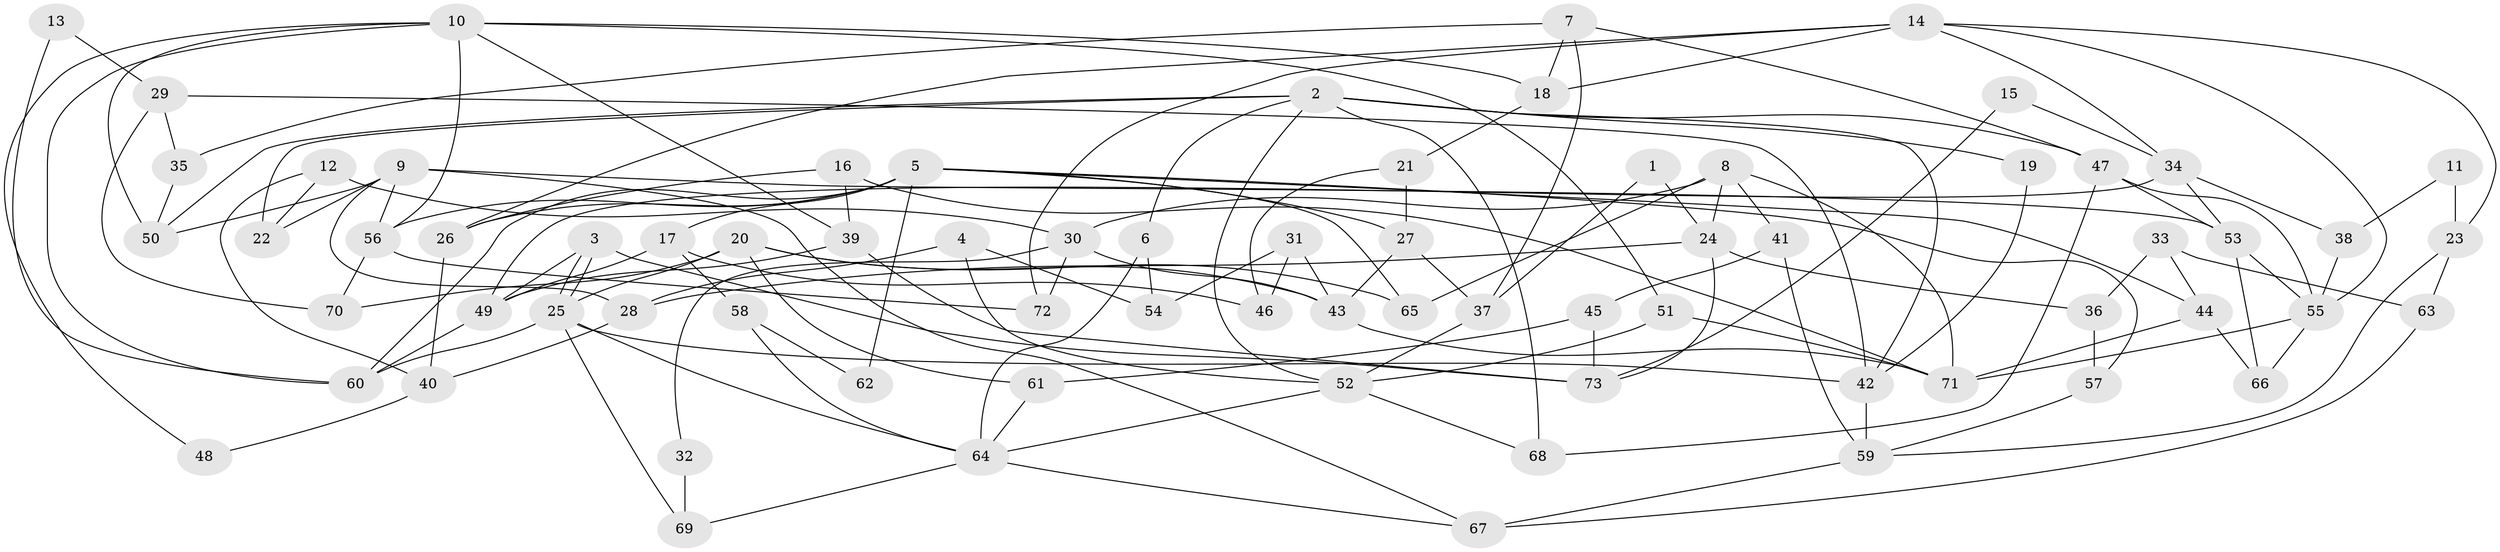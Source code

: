 // Generated by graph-tools (version 1.1) at 2025/36/03/09/25 02:36:15]
// undirected, 73 vertices, 146 edges
graph export_dot {
graph [start="1"]
  node [color=gray90,style=filled];
  1;
  2;
  3;
  4;
  5;
  6;
  7;
  8;
  9;
  10;
  11;
  12;
  13;
  14;
  15;
  16;
  17;
  18;
  19;
  20;
  21;
  22;
  23;
  24;
  25;
  26;
  27;
  28;
  29;
  30;
  31;
  32;
  33;
  34;
  35;
  36;
  37;
  38;
  39;
  40;
  41;
  42;
  43;
  44;
  45;
  46;
  47;
  48;
  49;
  50;
  51;
  52;
  53;
  54;
  55;
  56;
  57;
  58;
  59;
  60;
  61;
  62;
  63;
  64;
  65;
  66;
  67;
  68;
  69;
  70;
  71;
  72;
  73;
  1 -- 24;
  1 -- 37;
  2 -- 68;
  2 -- 52;
  2 -- 6;
  2 -- 19;
  2 -- 22;
  2 -- 42;
  2 -- 47;
  2 -- 50;
  3 -- 25;
  3 -- 25;
  3 -- 49;
  3 -- 73;
  4 -- 52;
  4 -- 28;
  4 -- 54;
  5 -- 27;
  5 -- 56;
  5 -- 17;
  5 -- 26;
  5 -- 44;
  5 -- 57;
  5 -- 60;
  5 -- 62;
  5 -- 65;
  6 -- 64;
  6 -- 54;
  7 -- 35;
  7 -- 47;
  7 -- 18;
  7 -- 37;
  8 -- 71;
  8 -- 24;
  8 -- 30;
  8 -- 41;
  8 -- 65;
  9 -- 53;
  9 -- 50;
  9 -- 22;
  9 -- 28;
  9 -- 56;
  9 -- 67;
  10 -- 51;
  10 -- 60;
  10 -- 18;
  10 -- 39;
  10 -- 48;
  10 -- 50;
  10 -- 56;
  11 -- 23;
  11 -- 38;
  12 -- 22;
  12 -- 30;
  12 -- 40;
  13 -- 60;
  13 -- 29;
  14 -- 18;
  14 -- 26;
  14 -- 23;
  14 -- 34;
  14 -- 55;
  14 -- 72;
  15 -- 34;
  15 -- 73;
  16 -- 39;
  16 -- 71;
  16 -- 26;
  17 -- 49;
  17 -- 46;
  17 -- 58;
  18 -- 21;
  19 -- 42;
  20 -- 25;
  20 -- 65;
  20 -- 43;
  20 -- 61;
  20 -- 70;
  21 -- 46;
  21 -- 27;
  23 -- 59;
  23 -- 63;
  24 -- 28;
  24 -- 73;
  24 -- 36;
  25 -- 64;
  25 -- 42;
  25 -- 60;
  25 -- 69;
  26 -- 40;
  27 -- 43;
  27 -- 37;
  28 -- 40;
  29 -- 70;
  29 -- 42;
  29 -- 35;
  30 -- 72;
  30 -- 32;
  30 -- 43;
  31 -- 54;
  31 -- 43;
  31 -- 46;
  32 -- 69;
  33 -- 44;
  33 -- 36;
  33 -- 63;
  34 -- 53;
  34 -- 38;
  34 -- 49;
  35 -- 50;
  36 -- 57;
  37 -- 52;
  38 -- 55;
  39 -- 49;
  39 -- 73;
  40 -- 48;
  41 -- 59;
  41 -- 45;
  42 -- 59;
  43 -- 71;
  44 -- 66;
  44 -- 71;
  45 -- 73;
  45 -- 61;
  47 -- 55;
  47 -- 53;
  47 -- 68;
  49 -- 60;
  51 -- 52;
  51 -- 71;
  52 -- 64;
  52 -- 68;
  53 -- 55;
  53 -- 66;
  55 -- 71;
  55 -- 66;
  56 -- 70;
  56 -- 72;
  57 -- 59;
  58 -- 64;
  58 -- 62;
  59 -- 67;
  61 -- 64;
  63 -- 67;
  64 -- 67;
  64 -- 69;
}
